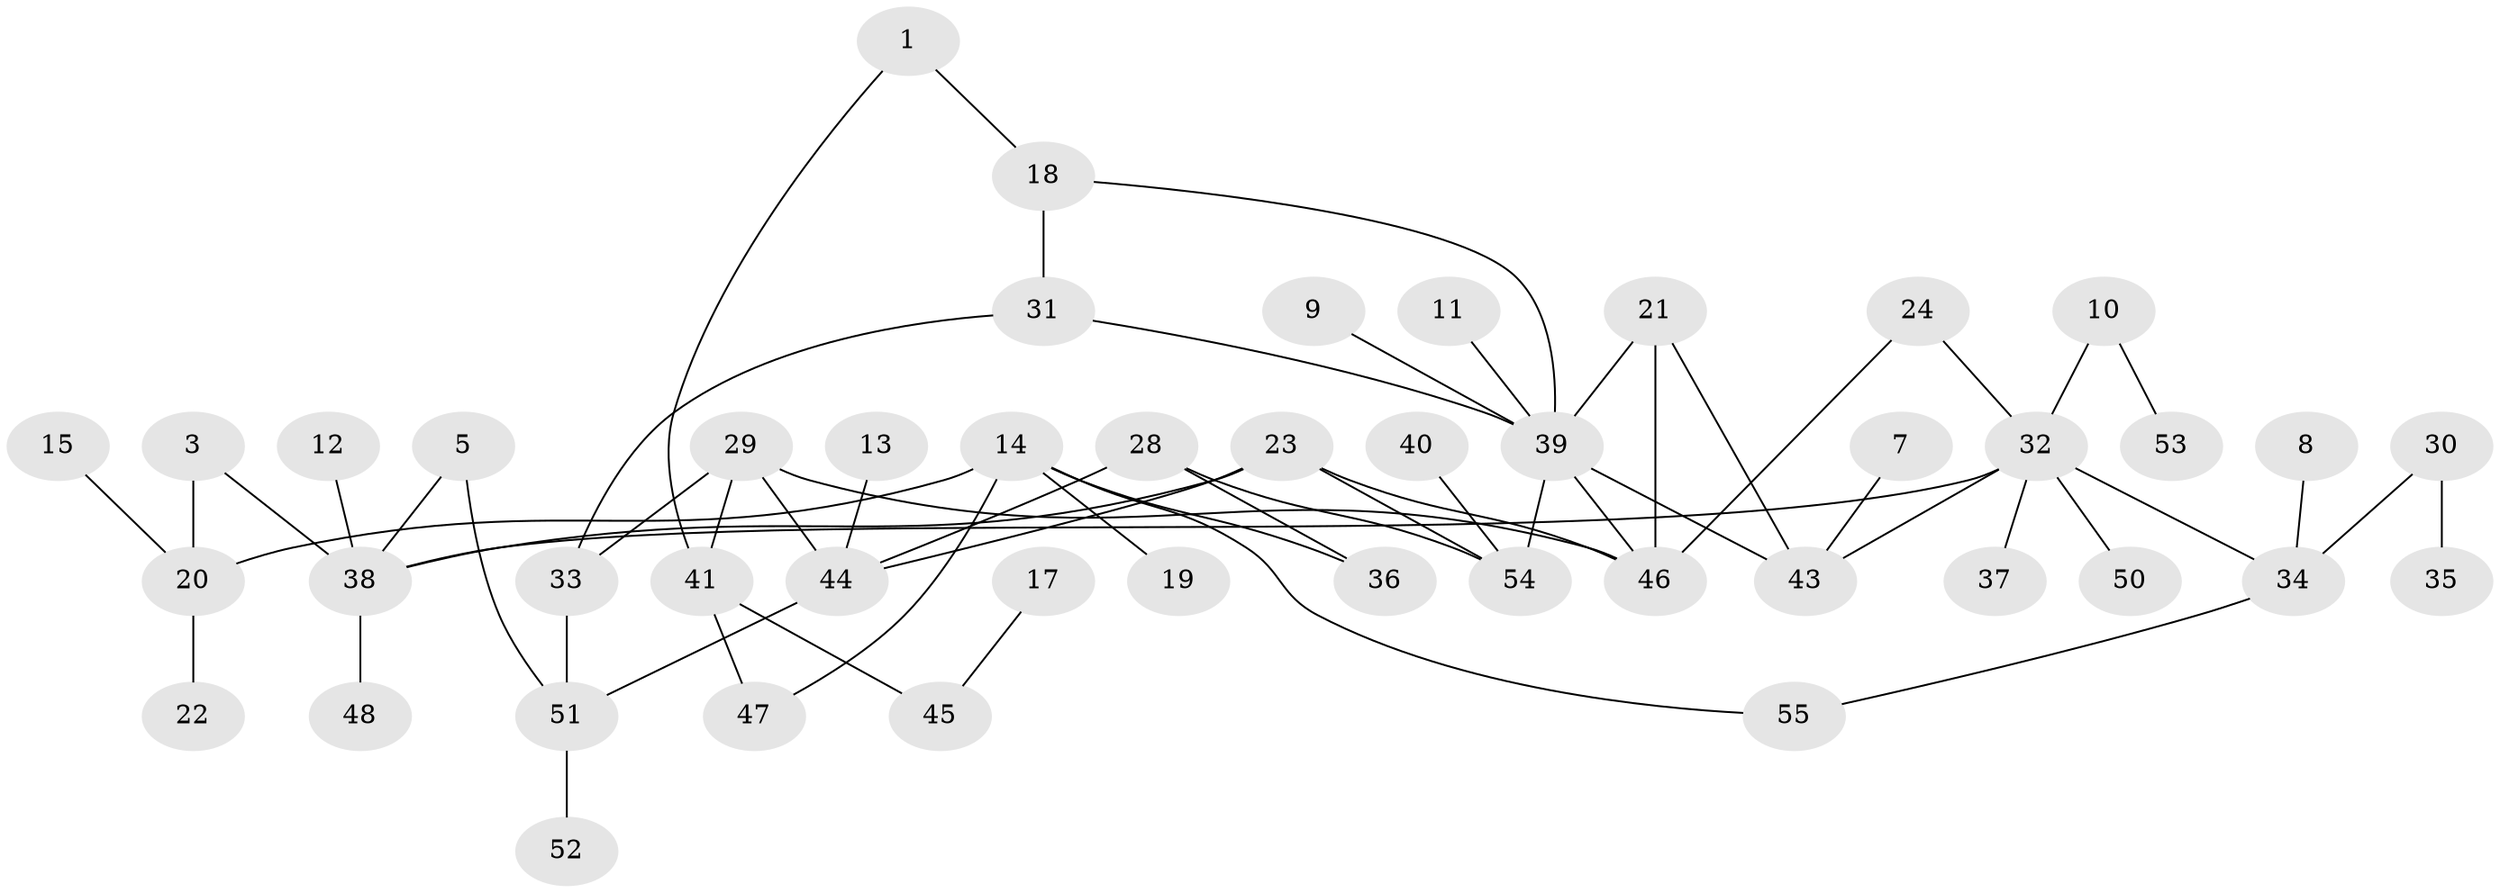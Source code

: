 // original degree distribution, {1: 0.26605504587155965, 3: 0.1926605504587156, 4: 0.11009174311926606, 2: 0.3302752293577982, 0: 0.06422018348623854, 7: 0.009174311926605505, 5: 0.009174311926605505, 6: 0.01834862385321101}
// Generated by graph-tools (version 1.1) at 2025/49/03/09/25 03:49:14]
// undirected, 46 vertices, 60 edges
graph export_dot {
graph [start="1"]
  node [color=gray90,style=filled];
  1;
  3;
  5;
  7;
  8;
  9;
  10;
  11;
  12;
  13;
  14;
  15;
  17;
  18;
  19;
  20;
  21;
  22;
  23;
  24;
  28;
  29;
  30;
  31;
  32;
  33;
  34;
  35;
  36;
  37;
  38;
  39;
  40;
  41;
  43;
  44;
  45;
  46;
  47;
  48;
  50;
  51;
  52;
  53;
  54;
  55;
  1 -- 18 [weight=1.0];
  1 -- 41 [weight=1.0];
  3 -- 20 [weight=1.0];
  3 -- 38 [weight=1.0];
  5 -- 38 [weight=1.0];
  5 -- 51 [weight=1.0];
  7 -- 43 [weight=1.0];
  8 -- 34 [weight=1.0];
  9 -- 39 [weight=1.0];
  10 -- 32 [weight=1.0];
  10 -- 53 [weight=1.0];
  11 -- 39 [weight=1.0];
  12 -- 38 [weight=1.0];
  13 -- 44 [weight=1.0];
  14 -- 19 [weight=1.0];
  14 -- 20 [weight=1.0];
  14 -- 36 [weight=1.0];
  14 -- 47 [weight=1.0];
  14 -- 55 [weight=1.0];
  15 -- 20 [weight=1.0];
  17 -- 45 [weight=1.0];
  18 -- 31 [weight=1.0];
  18 -- 39 [weight=1.0];
  20 -- 22 [weight=1.0];
  21 -- 39 [weight=1.0];
  21 -- 43 [weight=1.0];
  21 -- 46 [weight=1.0];
  23 -- 38 [weight=1.0];
  23 -- 44 [weight=1.0];
  23 -- 46 [weight=1.0];
  23 -- 54 [weight=1.0];
  24 -- 32 [weight=1.0];
  24 -- 46 [weight=1.0];
  28 -- 36 [weight=1.0];
  28 -- 44 [weight=1.0];
  28 -- 54 [weight=1.0];
  29 -- 33 [weight=1.0];
  29 -- 41 [weight=1.0];
  29 -- 44 [weight=1.0];
  29 -- 46 [weight=1.0];
  30 -- 34 [weight=1.0];
  30 -- 35 [weight=1.0];
  31 -- 33 [weight=1.0];
  31 -- 39 [weight=1.0];
  32 -- 34 [weight=1.0];
  32 -- 37 [weight=1.0];
  32 -- 38 [weight=1.0];
  32 -- 43 [weight=1.0];
  32 -- 50 [weight=1.0];
  33 -- 51 [weight=1.0];
  34 -- 55 [weight=1.0];
  38 -- 48 [weight=1.0];
  39 -- 43 [weight=1.0];
  39 -- 46 [weight=1.0];
  39 -- 54 [weight=1.0];
  40 -- 54 [weight=1.0];
  41 -- 45 [weight=1.0];
  41 -- 47 [weight=1.0];
  44 -- 51 [weight=1.0];
  51 -- 52 [weight=1.0];
}
